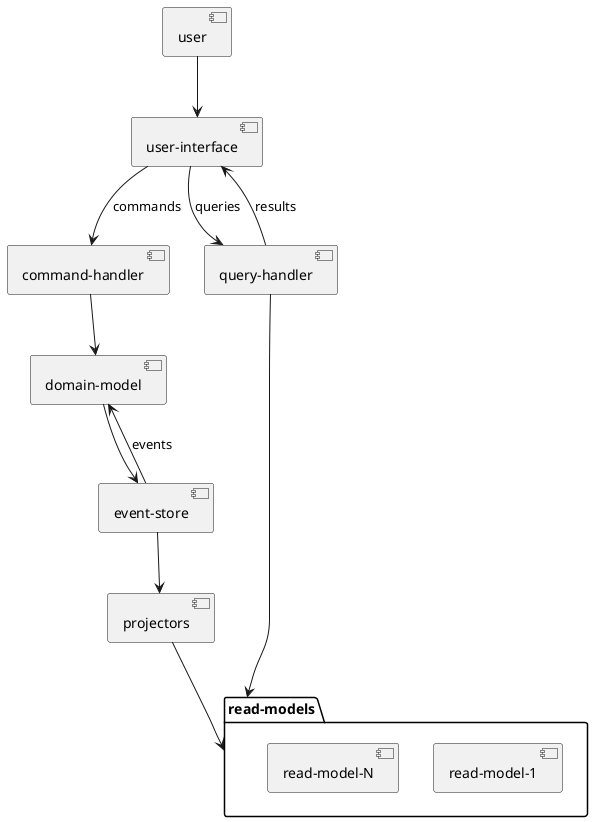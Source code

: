 @startuml

actor [user]
node [user-interface]
node [command-handler]
node [domain-model]
node [projectors]
folder [read-models] {
  database [read-model-1]
  database [read-model-N]
}
node [query-handler]
database [event-store]

[user] --> [user-interface]
[user-interface] --> [command-handler] : commands
[command-handler] --> [domain-model]
[domain-model] --> [event-store]
[event-store] --> [domain-model] : events
[event-store] --> [projectors]
[projectors] --> [read-models]
[user-interface] --> [query-handler] : queries
[query-handler] --> [read-models]
[query-handler] --> [user-interface] : results

@enduml
